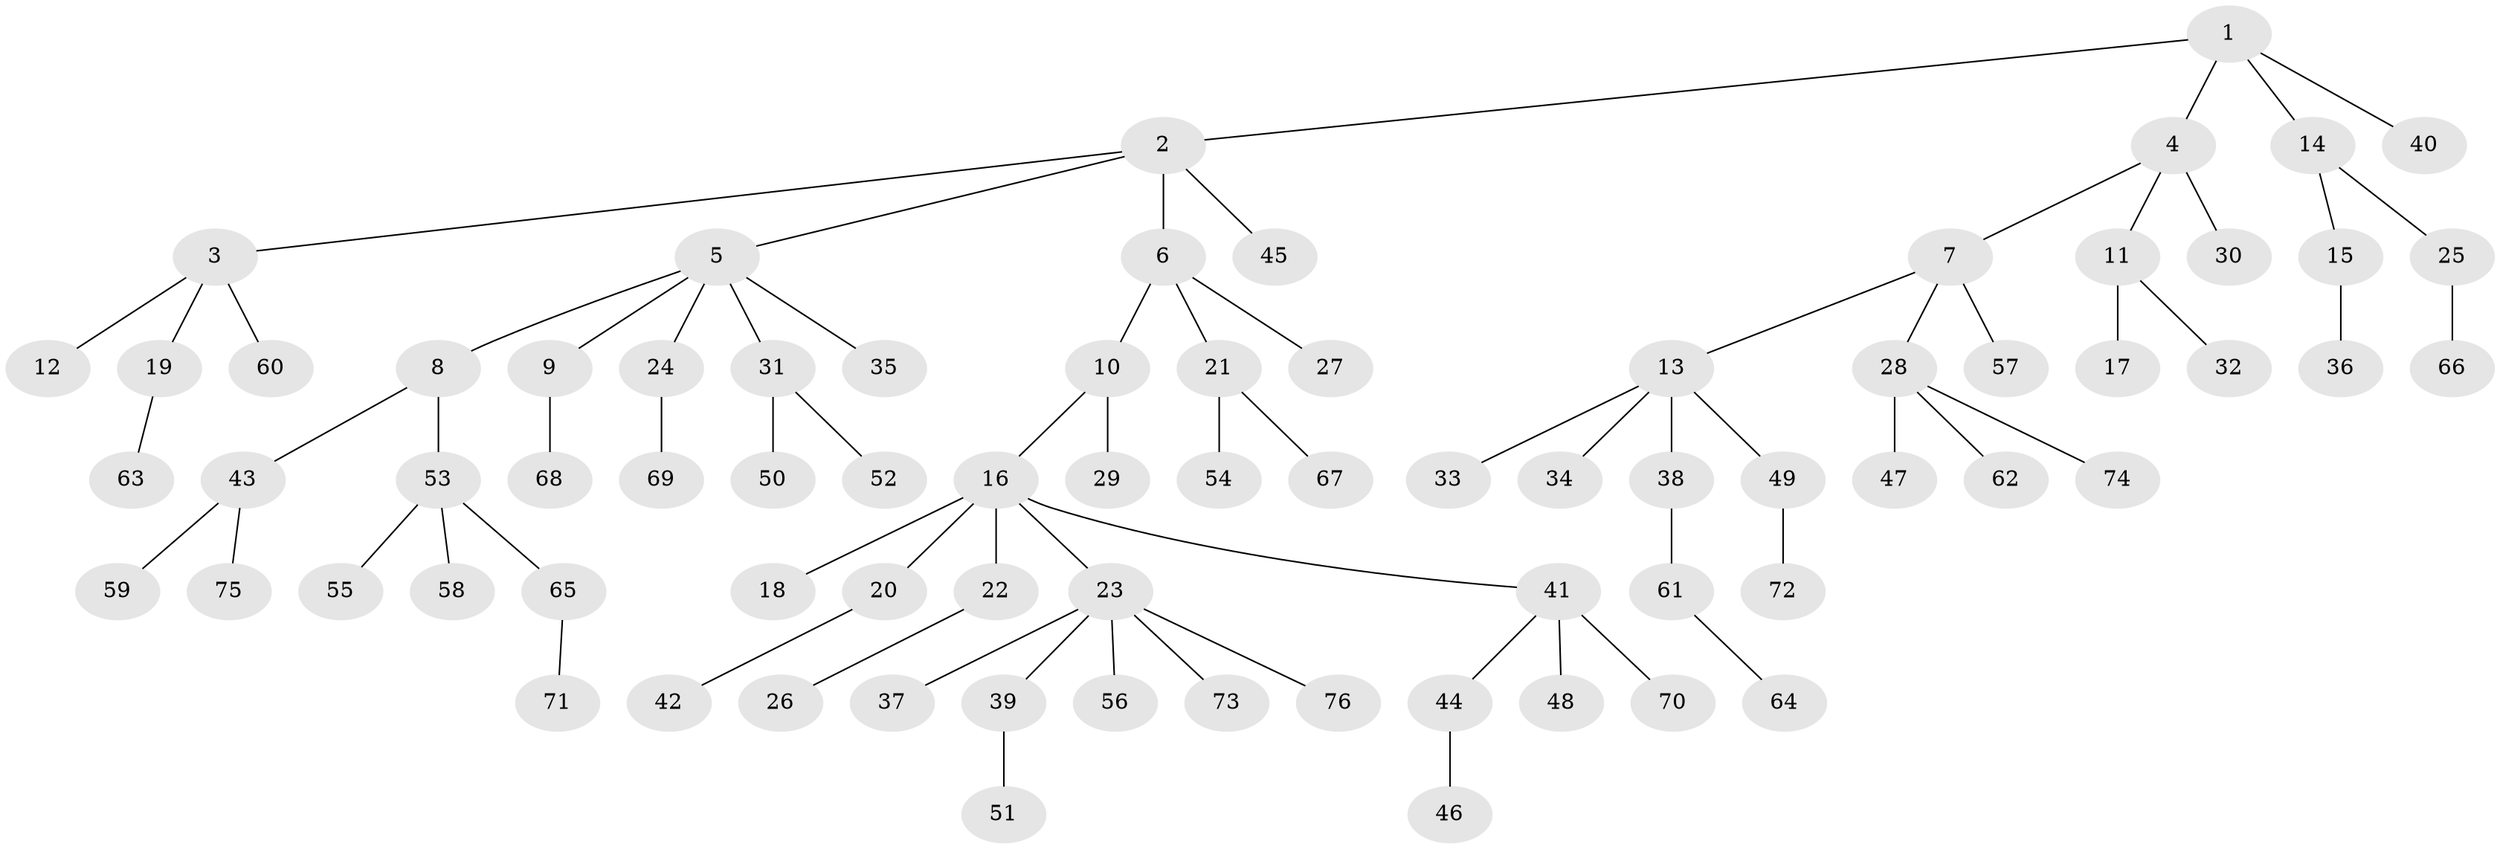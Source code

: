 // coarse degree distribution, {7: 0.019230769230769232, 3: 0.09615384615384616, 6: 0.057692307692307696, 4: 0.057692307692307696, 5: 0.019230769230769232, 1: 0.6346153846153846, 2: 0.11538461538461539}
// Generated by graph-tools (version 1.1) at 2025/42/03/06/25 10:42:02]
// undirected, 76 vertices, 75 edges
graph export_dot {
graph [start="1"]
  node [color=gray90,style=filled];
  1;
  2;
  3;
  4;
  5;
  6;
  7;
  8;
  9;
  10;
  11;
  12;
  13;
  14;
  15;
  16;
  17;
  18;
  19;
  20;
  21;
  22;
  23;
  24;
  25;
  26;
  27;
  28;
  29;
  30;
  31;
  32;
  33;
  34;
  35;
  36;
  37;
  38;
  39;
  40;
  41;
  42;
  43;
  44;
  45;
  46;
  47;
  48;
  49;
  50;
  51;
  52;
  53;
  54;
  55;
  56;
  57;
  58;
  59;
  60;
  61;
  62;
  63;
  64;
  65;
  66;
  67;
  68;
  69;
  70;
  71;
  72;
  73;
  74;
  75;
  76;
  1 -- 2;
  1 -- 4;
  1 -- 14;
  1 -- 40;
  2 -- 3;
  2 -- 5;
  2 -- 6;
  2 -- 45;
  3 -- 12;
  3 -- 19;
  3 -- 60;
  4 -- 7;
  4 -- 11;
  4 -- 30;
  5 -- 8;
  5 -- 9;
  5 -- 24;
  5 -- 31;
  5 -- 35;
  6 -- 10;
  6 -- 21;
  6 -- 27;
  7 -- 13;
  7 -- 28;
  7 -- 57;
  8 -- 43;
  8 -- 53;
  9 -- 68;
  10 -- 16;
  10 -- 29;
  11 -- 17;
  11 -- 32;
  13 -- 33;
  13 -- 34;
  13 -- 38;
  13 -- 49;
  14 -- 15;
  14 -- 25;
  15 -- 36;
  16 -- 18;
  16 -- 20;
  16 -- 22;
  16 -- 23;
  16 -- 41;
  19 -- 63;
  20 -- 42;
  21 -- 54;
  21 -- 67;
  22 -- 26;
  23 -- 37;
  23 -- 39;
  23 -- 56;
  23 -- 73;
  23 -- 76;
  24 -- 69;
  25 -- 66;
  28 -- 47;
  28 -- 62;
  28 -- 74;
  31 -- 50;
  31 -- 52;
  38 -- 61;
  39 -- 51;
  41 -- 44;
  41 -- 48;
  41 -- 70;
  43 -- 59;
  43 -- 75;
  44 -- 46;
  49 -- 72;
  53 -- 55;
  53 -- 58;
  53 -- 65;
  61 -- 64;
  65 -- 71;
}
